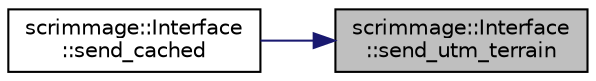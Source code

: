digraph "scrimmage::Interface::send_utm_terrain"
{
 // LATEX_PDF_SIZE
  edge [fontname="Helvetica",fontsize="10",labelfontname="Helvetica",labelfontsize="10"];
  node [fontname="Helvetica",fontsize="10",shape=record];
  rankdir="RL";
  Node1 [label="scrimmage::Interface\l::send_utm_terrain",height=0.2,width=0.4,color="black", fillcolor="grey75", style="filled", fontcolor="black",tooltip=" "];
  Node1 -> Node2 [dir="back",color="midnightblue",fontsize="10",style="solid",fontname="Helvetica"];
  Node2 [label="scrimmage::Interface\l::send_cached",height=0.2,width=0.4,color="black", fillcolor="white", style="filled",URL="$classscrimmage_1_1Interface.html#a8651916f13dfd212a4b8689def3b8d29",tooltip=" "];
}
